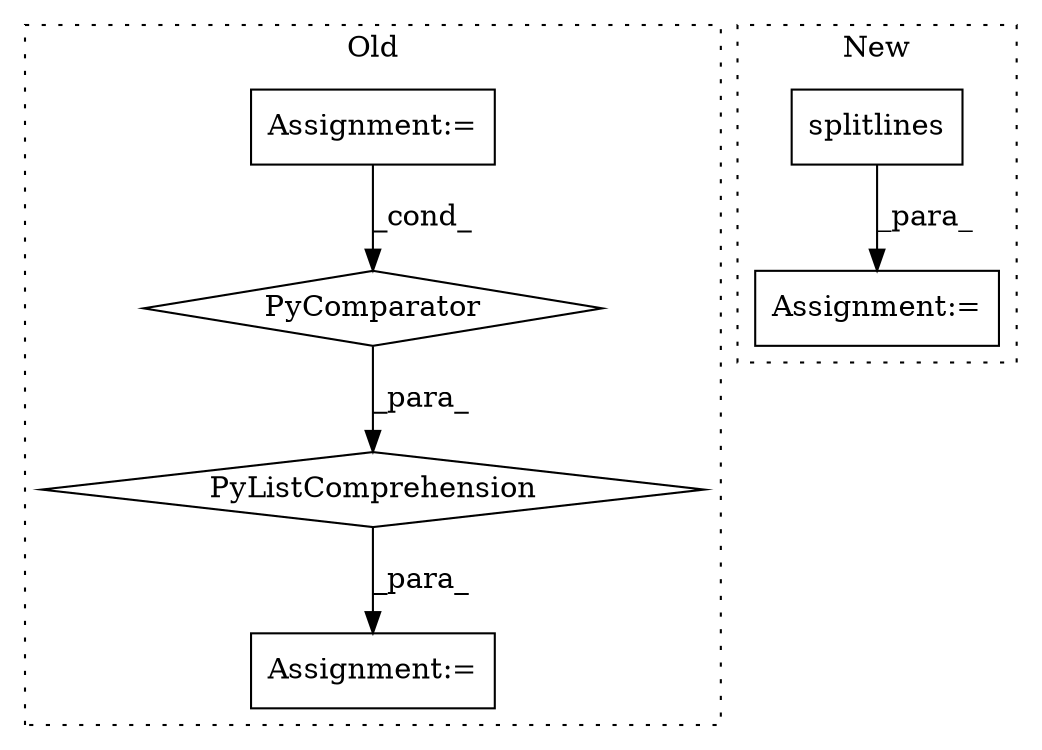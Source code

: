 digraph G {
subgraph cluster0 {
1 [label="PyComparator" a="113" s="11226" l="32" shape="diamond"];
3 [label="Assignment:=" a="7" s="11226" l="32" shape="box"];
5 [label="PyListComprehension" a="109" s="11126" l="140" shape="diamond"];
6 [label="Assignment:=" a="7" s="11110" l="16" shape="box"];
label = "Old";
style="dotted";
}
subgraph cluster1 {
2 [label="splitlines" a="32" s="10564" l="12" shape="box"];
4 [label="Assignment:=" a="7" s="10554" l="1" shape="box"];
label = "New";
style="dotted";
}
1 -> 5 [label="_para_"];
2 -> 4 [label="_para_"];
3 -> 1 [label="_cond_"];
5 -> 6 [label="_para_"];
}